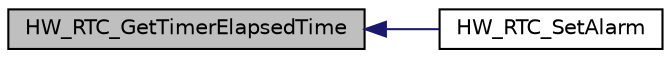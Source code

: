 digraph "HW_RTC_GetTimerElapsedTime"
{
  edge [fontname="Helvetica",fontsize="10",labelfontname="Helvetica",labelfontsize="10"];
  node [fontname="Helvetica",fontsize="10",shape=record];
  rankdir="LR";
  Node13 [label="HW_RTC_GetTimerElapsedTime",height=0.2,width=0.4,color="black", fillcolor="grey75", style="filled", fontcolor="black"];
  Node13 -> Node14 [dir="back",color="midnightblue",fontsize="10",style="solid",fontname="Helvetica"];
  Node14 [label="HW_RTC_SetAlarm",height=0.2,width=0.4,color="black", fillcolor="white", style="filled",URL="$hw__rtc_8c.html#a09cec56d54c13de658fafdd003390771",tooltip="Set the alarm "];
}
